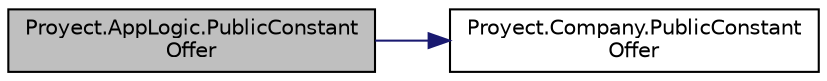 digraph "Proyect.AppLogic.PublicConstantOffer"
{
 // INTERACTIVE_SVG=YES
 // LATEX_PDF_SIZE
  edge [fontname="Helvetica",fontsize="10",labelfontname="Helvetica",labelfontsize="10"];
  node [fontname="Helvetica",fontsize="10",shape=record];
  rankdir="LR";
  Node1 [label="Proyect.AppLogic.PublicConstant\lOffer",height=0.2,width=0.4,color="black", fillcolor="grey75", style="filled", fontcolor="black",tooltip="Publica una constante oferta de la compania que se le ingresa. ÑLe delaga la responsabilidad a compan..."];
  Node1 -> Node2 [color="midnightblue",fontsize="10",style="solid",fontname="Helvetica"];
  Node2 [label="Proyect.Company.PublicConstant\lOffer",height=0.2,width=0.4,color="black", fillcolor="white", style="filled",URL="$classProyect_1_1Company.html#a70d2754fa9824a71144f20030f7e7bbd",tooltip="Crea una instancia de una oferta constante y se la agrega a la lisat de ofertas de la compania...."];
}
